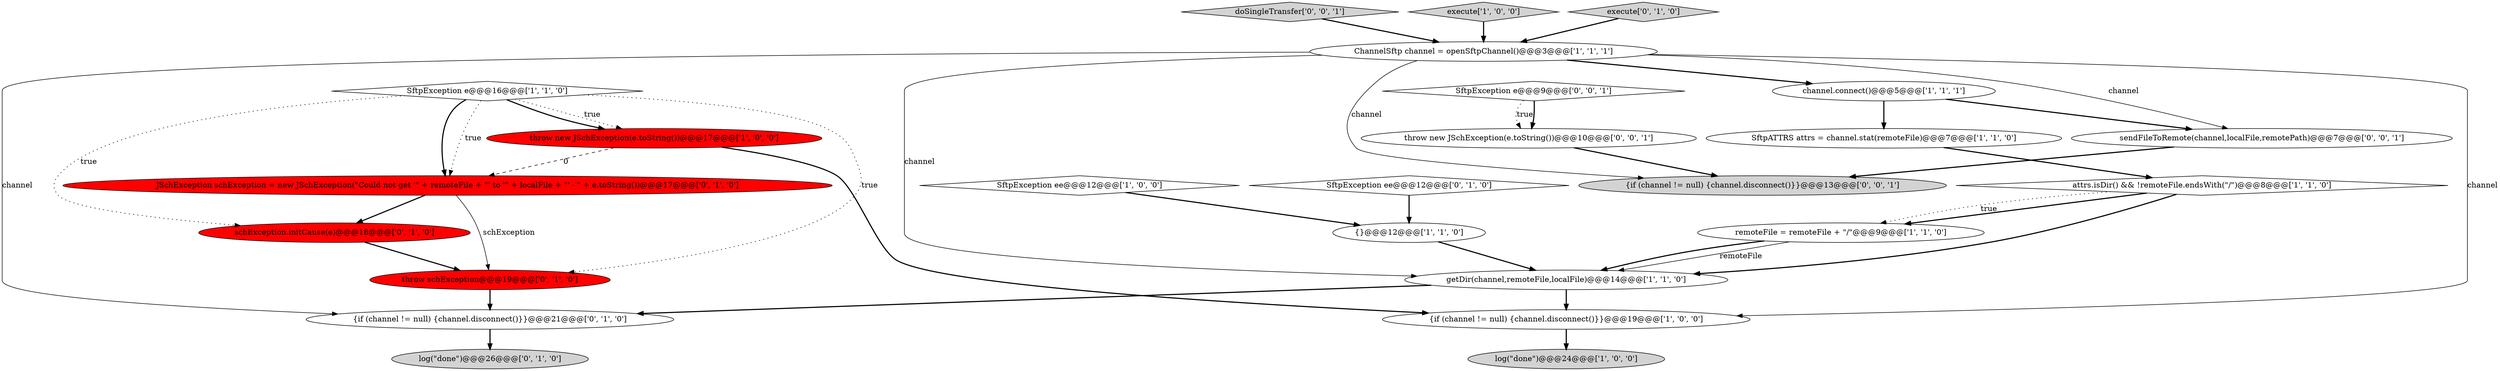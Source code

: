 digraph {
7 [style = filled, label = "ChannelSftp channel = openSftpChannel()@@@3@@@['1', '1', '1']", fillcolor = white, shape = ellipse image = "AAA0AAABBB1BBB"];
11 [style = filled, label = "SftpATTRS attrs = channel.stat(remoteFile)@@@7@@@['1', '1', '0']", fillcolor = white, shape = ellipse image = "AAA0AAABBB1BBB"];
1 [style = filled, label = "log(\"done\")@@@24@@@['1', '0', '0']", fillcolor = lightgray, shape = ellipse image = "AAA0AAABBB1BBB"];
15 [style = filled, label = "SftpException ee@@@12@@@['0', '1', '0']", fillcolor = white, shape = diamond image = "AAA0AAABBB2BBB"];
9 [style = filled, label = "attrs.isDir() && !remoteFile.endsWith(\"/\")@@@8@@@['1', '1', '0']", fillcolor = white, shape = diamond image = "AAA0AAABBB1BBB"];
24 [style = filled, label = "doSingleTransfer['0', '0', '1']", fillcolor = lightgray, shape = diamond image = "AAA0AAABBB3BBB"];
8 [style = filled, label = "SftpException e@@@16@@@['1', '1', '0']", fillcolor = white, shape = diamond image = "AAA0AAABBB1BBB"];
18 [style = filled, label = "throw schException@@@19@@@['0', '1', '0']", fillcolor = red, shape = ellipse image = "AAA1AAABBB2BBB"];
21 [style = filled, label = "SftpException e@@@9@@@['0', '0', '1']", fillcolor = white, shape = diamond image = "AAA0AAABBB3BBB"];
13 [style = filled, label = "{if (channel != null) {channel.disconnect()}}@@@21@@@['0', '1', '0']", fillcolor = white, shape = ellipse image = "AAA0AAABBB2BBB"];
12 [style = filled, label = "execute['1', '0', '0']", fillcolor = lightgray, shape = diamond image = "AAA0AAABBB1BBB"];
20 [style = filled, label = "{if (channel != null) {channel.disconnect()}}@@@13@@@['0', '0', '1']", fillcolor = lightgray, shape = ellipse image = "AAA0AAABBB3BBB"];
10 [style = filled, label = "{}@@@12@@@['1', '1', '0']", fillcolor = white, shape = ellipse image = "AAA0AAABBB1BBB"];
4 [style = filled, label = "getDir(channel,remoteFile,localFile)@@@14@@@['1', '1', '0']", fillcolor = white, shape = ellipse image = "AAA0AAABBB1BBB"];
19 [style = filled, label = "execute['0', '1', '0']", fillcolor = lightgray, shape = diamond image = "AAA0AAABBB2BBB"];
3 [style = filled, label = "{if (channel != null) {channel.disconnect()}}@@@19@@@['1', '0', '0']", fillcolor = white, shape = ellipse image = "AAA0AAABBB1BBB"];
16 [style = filled, label = "JSchException schException = new JSchException(\"Could not get '\" + remoteFile + \"' to '\" + localFile + \"' - \" + e.toString())@@@17@@@['0', '1', '0']", fillcolor = red, shape = ellipse image = "AAA1AAABBB2BBB"];
0 [style = filled, label = "throw new JSchException(e.toString())@@@17@@@['1', '0', '0']", fillcolor = red, shape = ellipse image = "AAA1AAABBB1BBB"];
23 [style = filled, label = "throw new JSchException(e.toString())@@@10@@@['0', '0', '1']", fillcolor = white, shape = ellipse image = "AAA0AAABBB3BBB"];
2 [style = filled, label = "channel.connect()@@@5@@@['1', '1', '1']", fillcolor = white, shape = ellipse image = "AAA0AAABBB1BBB"];
14 [style = filled, label = "log(\"done\")@@@26@@@['0', '1', '0']", fillcolor = lightgray, shape = ellipse image = "AAA0AAABBB2BBB"];
6 [style = filled, label = "SftpException ee@@@12@@@['1', '0', '0']", fillcolor = white, shape = diamond image = "AAA0AAABBB1BBB"];
22 [style = filled, label = "sendFileToRemote(channel,localFile,remotePath)@@@7@@@['0', '0', '1']", fillcolor = white, shape = ellipse image = "AAA0AAABBB3BBB"];
5 [style = filled, label = "remoteFile = remoteFile + \"/\"@@@9@@@['1', '1', '0']", fillcolor = white, shape = ellipse image = "AAA0AAABBB1BBB"];
17 [style = filled, label = "schException.initCause(e)@@@18@@@['0', '1', '0']", fillcolor = red, shape = ellipse image = "AAA1AAABBB2BBB"];
0->3 [style = bold, label=""];
8->16 [style = bold, label=""];
4->3 [style = bold, label=""];
7->4 [style = solid, label="channel"];
15->10 [style = bold, label=""];
23->20 [style = bold, label=""];
3->1 [style = bold, label=""];
9->4 [style = bold, label=""];
4->13 [style = bold, label=""];
8->17 [style = dotted, label="true"];
8->16 [style = dotted, label="true"];
0->16 [style = dashed, label="0"];
16->17 [style = bold, label=""];
11->9 [style = bold, label=""];
5->4 [style = solid, label="remoteFile"];
7->13 [style = solid, label="channel"];
12->7 [style = bold, label=""];
8->0 [style = bold, label=""];
16->18 [style = solid, label="schException"];
7->20 [style = solid, label="channel"];
22->20 [style = bold, label=""];
7->2 [style = bold, label=""];
21->23 [style = dotted, label="true"];
6->10 [style = bold, label=""];
5->4 [style = bold, label=""];
18->13 [style = bold, label=""];
10->4 [style = bold, label=""];
9->5 [style = bold, label=""];
8->18 [style = dotted, label="true"];
8->0 [style = dotted, label="true"];
7->22 [style = solid, label="channel"];
7->3 [style = solid, label="channel"];
2->22 [style = bold, label=""];
24->7 [style = bold, label=""];
13->14 [style = bold, label=""];
19->7 [style = bold, label=""];
2->11 [style = bold, label=""];
17->18 [style = bold, label=""];
21->23 [style = bold, label=""];
9->5 [style = dotted, label="true"];
}
